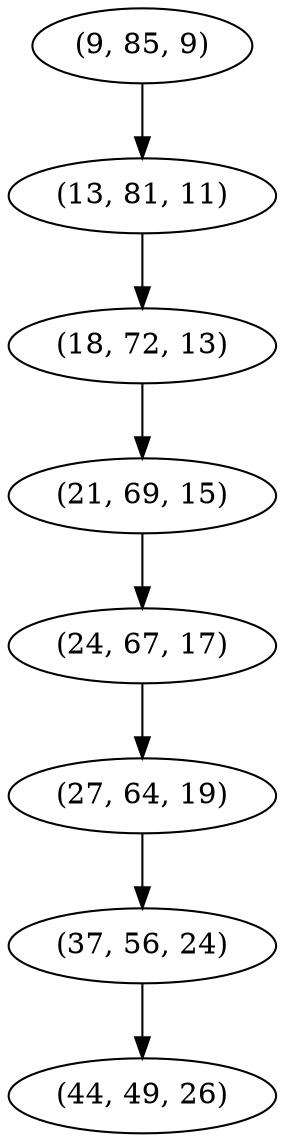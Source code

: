 digraph tree {
    "(9, 85, 9)";
    "(13, 81, 11)";
    "(18, 72, 13)";
    "(21, 69, 15)";
    "(24, 67, 17)";
    "(27, 64, 19)";
    "(37, 56, 24)";
    "(44, 49, 26)";
    "(9, 85, 9)" -> "(13, 81, 11)";
    "(13, 81, 11)" -> "(18, 72, 13)";
    "(18, 72, 13)" -> "(21, 69, 15)";
    "(21, 69, 15)" -> "(24, 67, 17)";
    "(24, 67, 17)" -> "(27, 64, 19)";
    "(27, 64, 19)" -> "(37, 56, 24)";
    "(37, 56, 24)" -> "(44, 49, 26)";
}
